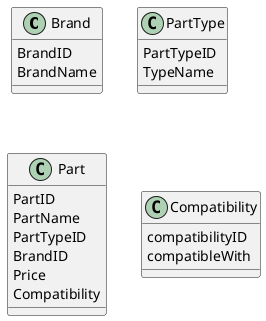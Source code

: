 
@startuml

class Brand {
  BrandID
  BrandName
}

class PartType {
  PartTypeID
  TypeName
}

class Part {
  PartID
  PartName
  PartTypeID
  BrandID
  Price
  Compatibility
}

class Compatibility {
  compatibilityID
  compatibleWith
}


@enduml

